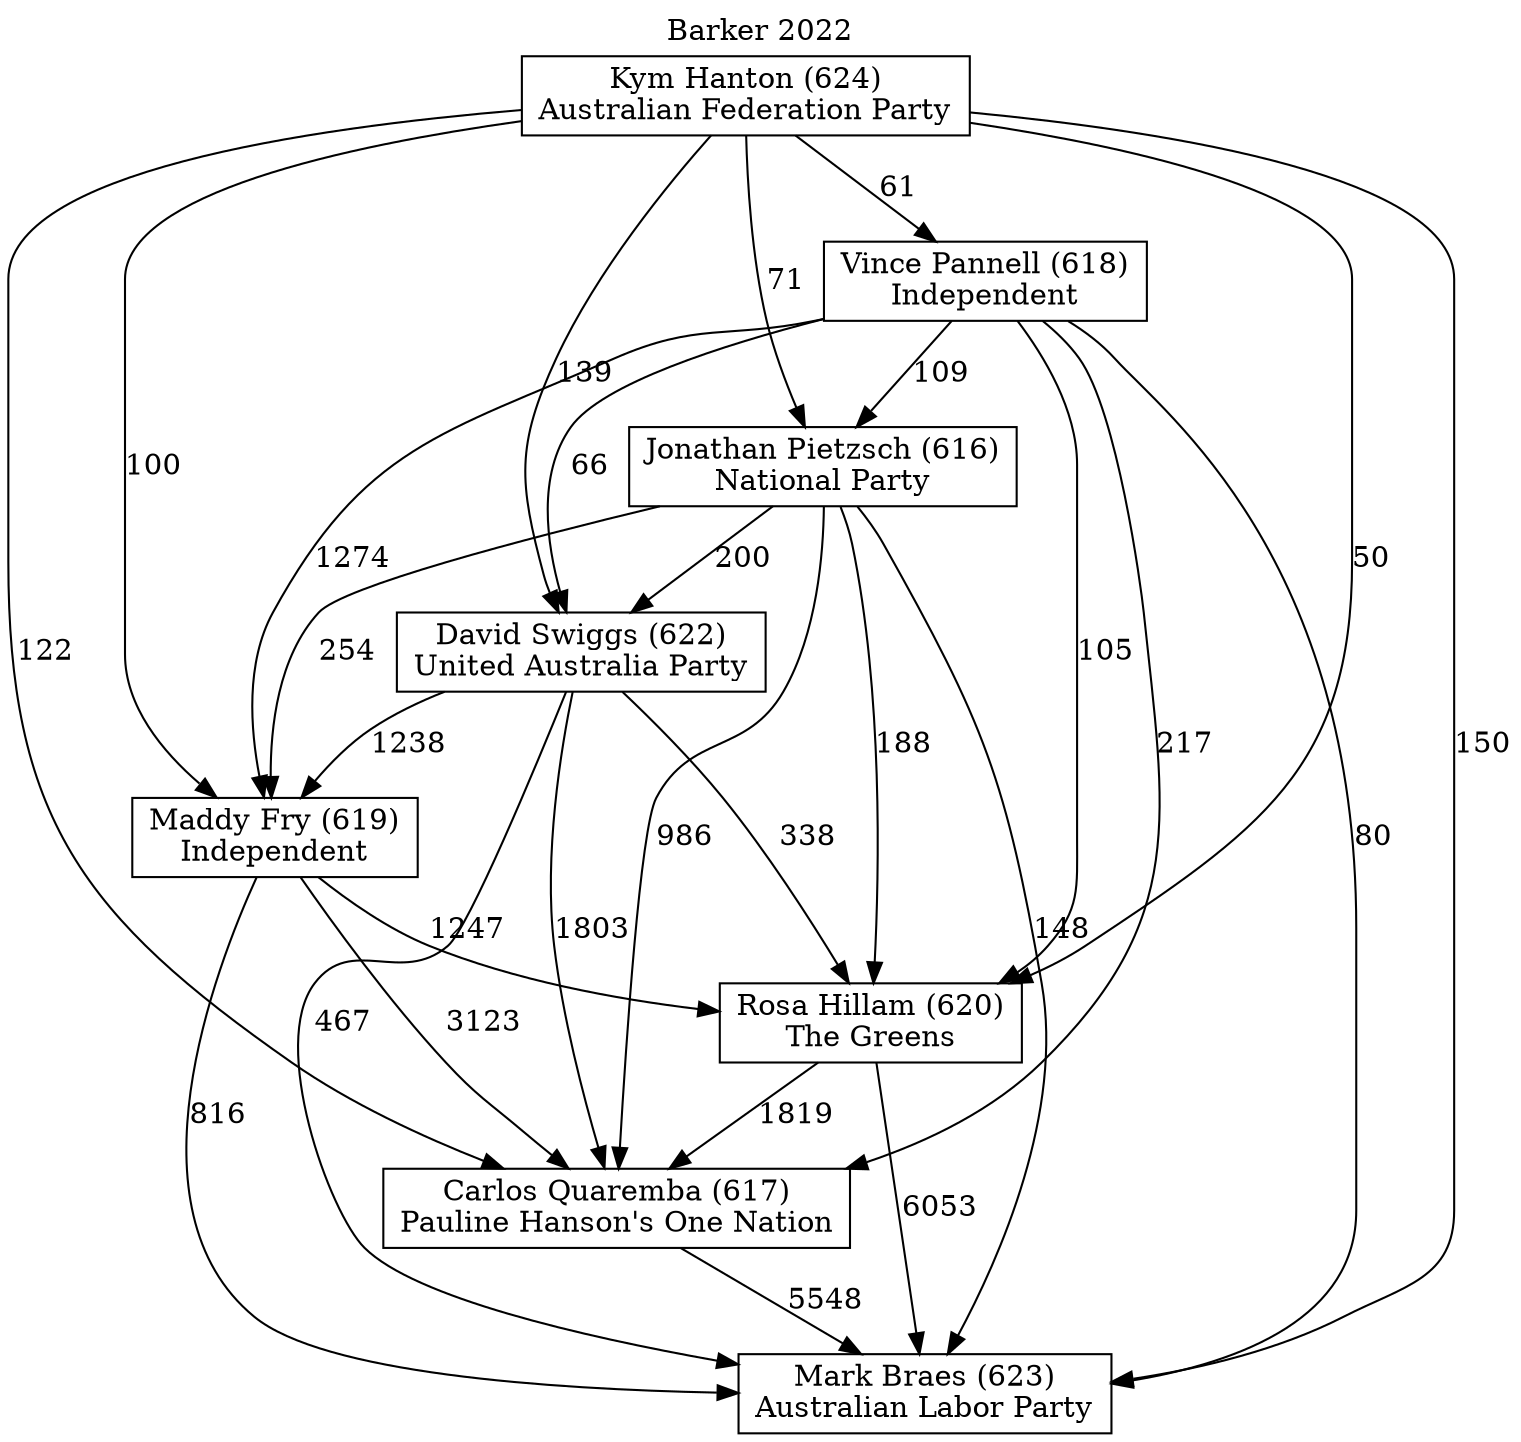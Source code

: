 // House preference flow
digraph "Mark Braes (623)_Barker_2022" {
	graph [label="Barker 2022" labelloc=t mclimit=10]
	node [shape=box]
	"Mark Braes (623)" [label="Mark Braes (623)
Australian Labor Party"]
	"Carlos Quaremba (617)" [label="Carlos Quaremba (617)
Pauline Hanson's One Nation"]
	"Rosa Hillam (620)" [label="Rosa Hillam (620)
The Greens"]
	"Maddy Fry (619)" [label="Maddy Fry (619)
Independent"]
	"David Swiggs (622)" [label="David Swiggs (622)
United Australia Party"]
	"Jonathan Pietzsch (616)" [label="Jonathan Pietzsch (616)
National Party"]
	"Vince Pannell (618)" [label="Vince Pannell (618)
Independent"]
	"Kym Hanton (624)" [label="Kym Hanton (624)
Australian Federation Party"]
	"Carlos Quaremba (617)" -> "Mark Braes (623)" [label=5548]
	"Rosa Hillam (620)" -> "Carlos Quaremba (617)" [label=1819]
	"Maddy Fry (619)" -> "Rosa Hillam (620)" [label=1247]
	"David Swiggs (622)" -> "Maddy Fry (619)" [label=1238]
	"Jonathan Pietzsch (616)" -> "David Swiggs (622)" [label=200]
	"Vince Pannell (618)" -> "Jonathan Pietzsch (616)" [label=109]
	"Kym Hanton (624)" -> "Vince Pannell (618)" [label=61]
	"Rosa Hillam (620)" -> "Mark Braes (623)" [label=6053]
	"Maddy Fry (619)" -> "Mark Braes (623)" [label=816]
	"David Swiggs (622)" -> "Mark Braes (623)" [label=467]
	"Jonathan Pietzsch (616)" -> "Mark Braes (623)" [label=148]
	"Vince Pannell (618)" -> "Mark Braes (623)" [label=80]
	"Kym Hanton (624)" -> "Mark Braes (623)" [label=150]
	"Kym Hanton (624)" -> "Jonathan Pietzsch (616)" [label=71]
	"Vince Pannell (618)" -> "David Swiggs (622)" [label=66]
	"Kym Hanton (624)" -> "David Swiggs (622)" [label=139]
	"Jonathan Pietzsch (616)" -> "Maddy Fry (619)" [label=254]
	"Vince Pannell (618)" -> "Maddy Fry (619)" [label=1274]
	"Kym Hanton (624)" -> "Maddy Fry (619)" [label=100]
	"David Swiggs (622)" -> "Rosa Hillam (620)" [label=338]
	"Jonathan Pietzsch (616)" -> "Rosa Hillam (620)" [label=188]
	"Vince Pannell (618)" -> "Rosa Hillam (620)" [label=105]
	"Kym Hanton (624)" -> "Rosa Hillam (620)" [label=50]
	"Maddy Fry (619)" -> "Carlos Quaremba (617)" [label=3123]
	"David Swiggs (622)" -> "Carlos Quaremba (617)" [label=1803]
	"Jonathan Pietzsch (616)" -> "Carlos Quaremba (617)" [label=986]
	"Vince Pannell (618)" -> "Carlos Quaremba (617)" [label=217]
	"Kym Hanton (624)" -> "Carlos Quaremba (617)" [label=122]
}
